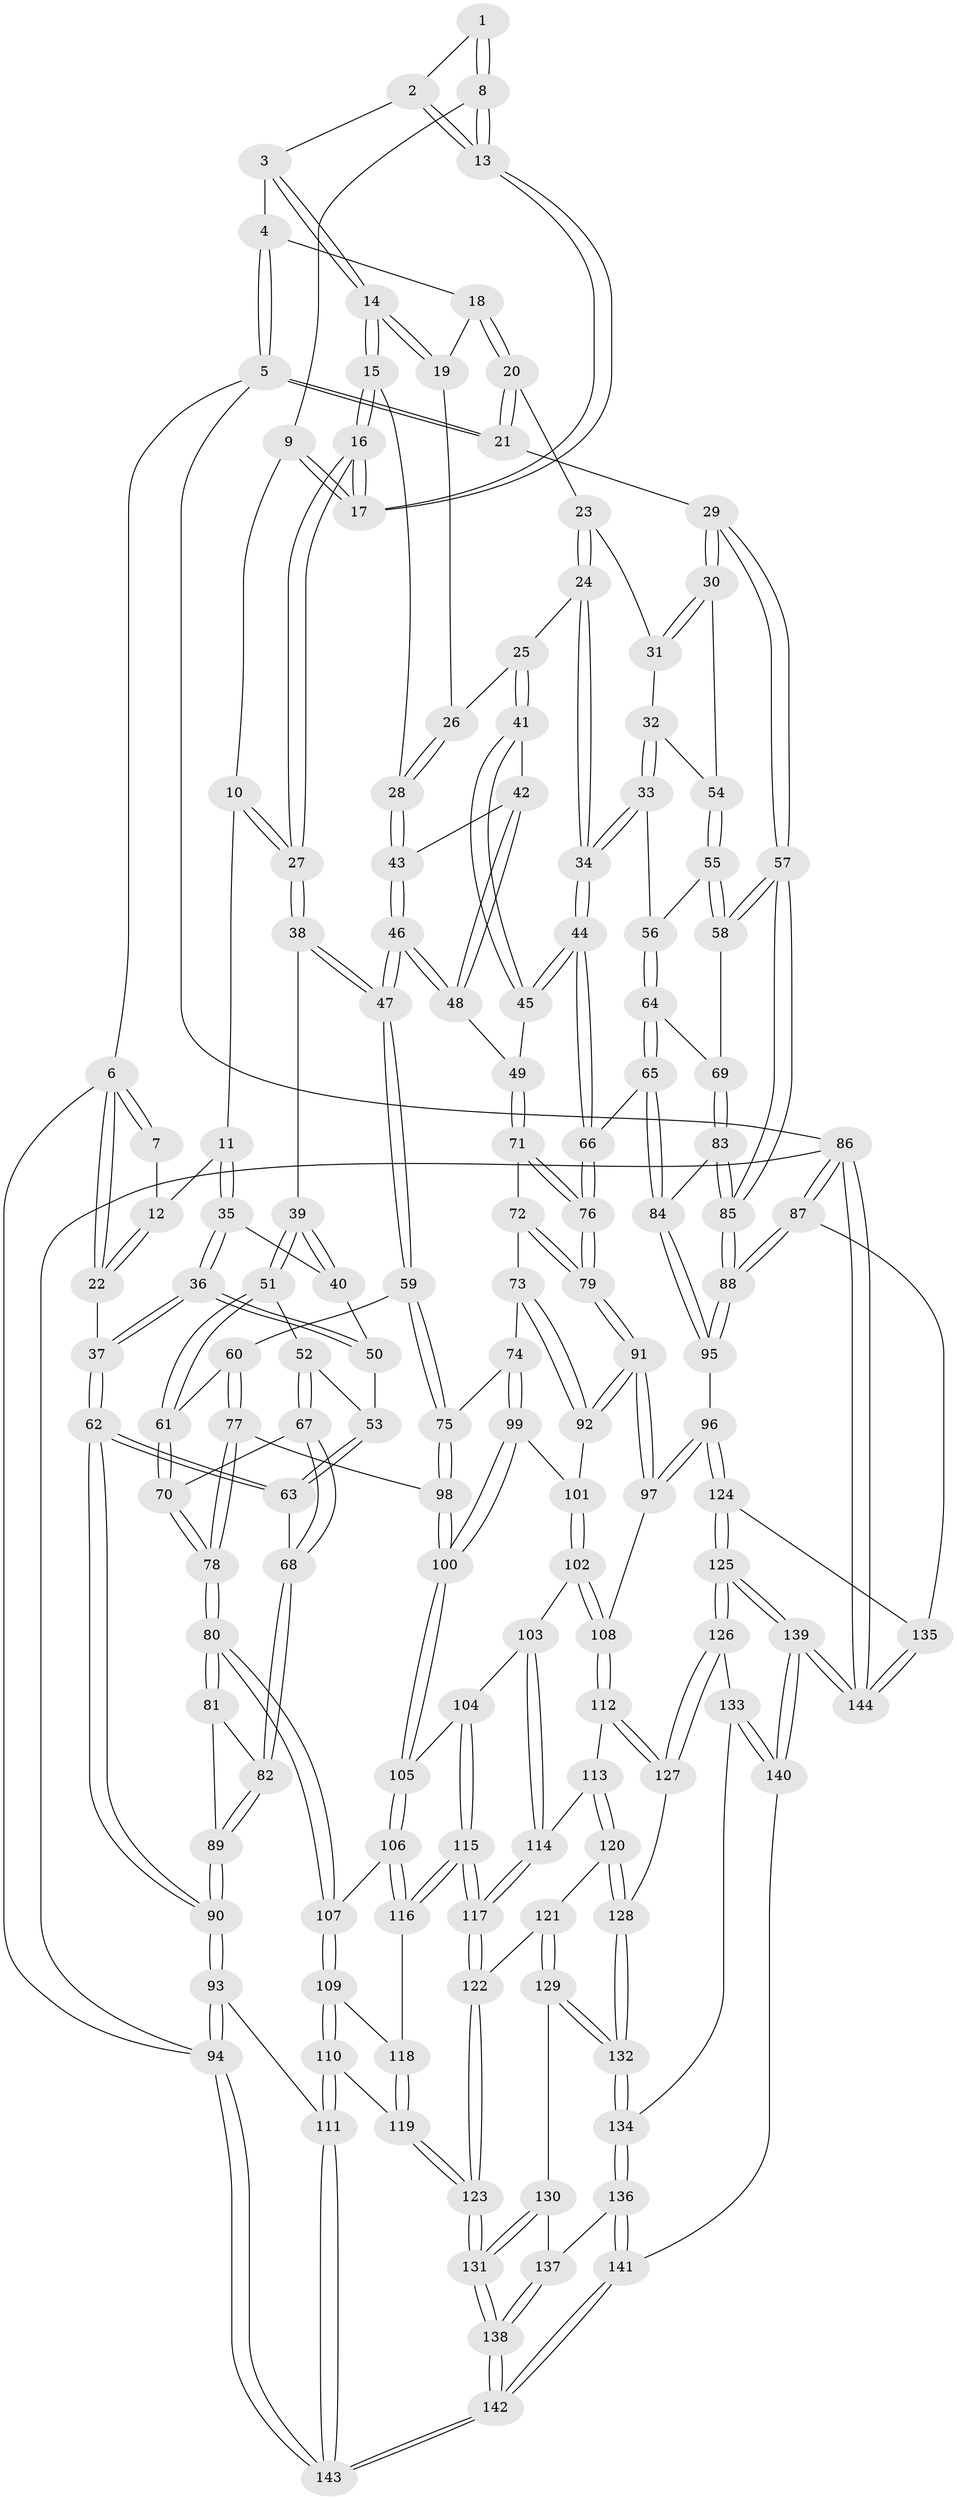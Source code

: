 // coarse degree distribution, {1: 0.009900990099009901, 4: 0.07920792079207921, 3: 0.7524752475247525, 2: 0.06930693069306931, 5: 0.06930693069306931, 6: 0.019801980198019802}
// Generated by graph-tools (version 1.1) at 2025/54/03/04/25 22:54:12]
// undirected, 144 vertices, 357 edges
graph export_dot {
  node [color=gray90,style=filled];
  1 [pos="+0.31803724860513555+0"];
  2 [pos="+0.5073257059692281+0"];
  3 [pos="+0.7141743978425866+0"];
  4 [pos="+0.7524628782891977+0"];
  5 [pos="+1+0"];
  6 [pos="+0+0"];
  7 [pos="+0.02279027602300217+0"];
  8 [pos="+0.29145206562454834+0"];
  9 [pos="+0.28276262584071277+0.03620186831632344"];
  10 [pos="+0.2457477579152434+0.07317291434035886"];
  11 [pos="+0.15799814273328477+0.11951760213186179"];
  12 [pos="+0.1256760828423631+0.04997407122507252"];
  13 [pos="+0.45289818263530557+0.06128492333476527"];
  14 [pos="+0.5264399721813805+0.16547719017321538"];
  15 [pos="+0.5145672335608887+0.1804580360785722"];
  16 [pos="+0.4518013714076788+0.1683932701219721"];
  17 [pos="+0.4458454269130133+0.14904620738080623"];
  18 [pos="+0.7529601082708718+0"];
  19 [pos="+0.6807915961055708+0.07219255763879462"];
  20 [pos="+0.8248506774280213+0.13371902752228917"];
  21 [pos="+1+0.011988793983662538"];
  22 [pos="+0+0.08589661884587389"];
  23 [pos="+0.8238807674630223+0.14136656813421986"];
  24 [pos="+0.735021118888677+0.19587568091037122"];
  25 [pos="+0.7099980833862037+0.1880678173709689"];
  26 [pos="+0.6867963602877576+0.16292447204672972"];
  27 [pos="+0.3796966700418557+0.23337128545173422"];
  28 [pos="+0.518132778487453+0.18344087389693886"];
  29 [pos="+1+0.20677665164105155"];
  30 [pos="+1+0.23382603905845997"];
  31 [pos="+0.8273414139335914+0.14625559737208796"];
  32 [pos="+0.8694293264690681+0.2942922030152546"];
  33 [pos="+0.8100239381034727+0.3236799199721549"];
  34 [pos="+0.7684608437611646+0.3361013303736141"];
  35 [pos="+0.1489738265178059+0.14777360043420687"];
  36 [pos="+0+0.22327577804101"];
  37 [pos="+0+0.22373201008008187"];
  38 [pos="+0.36711839480365127+0.2501145871091445"];
  39 [pos="+0.2636320996656496+0.28104343280936145"];
  40 [pos="+0.1963156145183068+0.24146591342939674"];
  41 [pos="+0.6405356085530518+0.25977528215825374"];
  42 [pos="+0.550888103423222+0.22976310099188213"];
  43 [pos="+0.5439623749942151+0.22381545921748344"];
  44 [pos="+0.7413990682207837+0.36400956803451506"];
  45 [pos="+0.6992576881844141+0.35643298042432603"];
  46 [pos="+0.48388559015182186+0.412730399376656"];
  47 [pos="+0.4603138748591598+0.4265591602577529"];
  48 [pos="+0.598103561652195+0.38374168550835314"];
  49 [pos="+0.6074443795899278+0.38579535223986294"];
  50 [pos="+0.11156477751348433+0.3094979394216976"];
  51 [pos="+0.25362655204392465+0.35984277096773865"];
  52 [pos="+0.21061792518945766+0.37875891063854455"];
  53 [pos="+0.10266114600629686+0.3718691237150864"];
  54 [pos="+0.8814691555148633+0.29539788411117074"];
  55 [pos="+0.9232957475887007+0.4026484751018803"];
  56 [pos="+0.8736984349107627+0.41090679006844977"];
  57 [pos="+1+0.3790214695082302"];
  58 [pos="+0.9519236858497123+0.42978175819412484"];
  59 [pos="+0.45556918316599365+0.4401154331881525"];
  60 [pos="+0.31784765455267816+0.4320227737238667"];
  61 [pos="+0.25428998717489226+0.361871818554107"];
  62 [pos="+0+0.32958726397456234"];
  63 [pos="+0.08429046721458937+0.408287535386627"];
  64 [pos="+0.8343407350701761+0.4726928964116791"];
  65 [pos="+0.8045247030377708+0.4783293397181764"];
  66 [pos="+0.758660487596757+0.445428556692438"];
  67 [pos="+0.11853561118921836+0.4624155269338369"];
  68 [pos="+0.11003366077632569+0.4647182164464416"];
  69 [pos="+0.9152142141077078+0.48131524156091726"];
  70 [pos="+0.21912891405510473+0.47041036153549315"];
  71 [pos="+0.6173330425970653+0.4542778441436112"];
  72 [pos="+0.5874063849291605+0.5002760982553027"];
  73 [pos="+0.5388483156611716+0.49752051234753447"];
  74 [pos="+0.4601086297346987+0.4674259050584067"];
  75 [pos="+0.4577151469832765+0.46095809283165795"];
  76 [pos="+0.694986805161972+0.5089246884511107"];
  77 [pos="+0.27427916138232133+0.545004830199179"];
  78 [pos="+0.2644892606103953+0.5468367403250284"];
  79 [pos="+0.6609114992362688+0.5925312810015654"];
  80 [pos="+0.2033669651312468+0.6004279611948088"];
  81 [pos="+0.17277856449141757+0.5648028589664337"];
  82 [pos="+0.10783264725108253+0.47152649775176336"];
  83 [pos="+0.9410876917266495+0.5607908736507624"];
  84 [pos="+0.8330004352138232+0.6478905013748059"];
  85 [pos="+1+0.5852291057183776"];
  86 [pos="+1+1"];
  87 [pos="+1+0.8455546080454635"];
  88 [pos="+1+0.6748577914247643"];
  89 [pos="+0.005492990990756285+0.5554972284920763"];
  90 [pos="+0+0.7041522267735585"];
  91 [pos="+0.6588865819658692+0.6361272321463536"];
  92 [pos="+0.5787803262590618+0.593787137765876"];
  93 [pos="+0+0.7548770129261437"];
  94 [pos="+0+1"];
  95 [pos="+0.8086034561481048+0.7057171271548206"];
  96 [pos="+0.7958834561821054+0.7188673870419081"];
  97 [pos="+0.6601325506502737+0.6398923895724009"];
  98 [pos="+0.2835534686586305+0.5478108031364632"];
  99 [pos="+0.45752352459235063+0.51026000702169"];
  100 [pos="+0.3703029197227474+0.6141475937565263"];
  101 [pos="+0.49381899813351376+0.5763996822838475"];
  102 [pos="+0.48020042067954444+0.6452097755132925"];
  103 [pos="+0.3860754213340898+0.6404647480120603"];
  104 [pos="+0.3804049627692345+0.6375002173649484"];
  105 [pos="+0.3721337354339893+0.6239745070415775"];
  106 [pos="+0.27831802980583364+0.6706271048840767"];
  107 [pos="+0.19551453474816038+0.6235074141925705"];
  108 [pos="+0.5344455919017748+0.7217095582317846"];
  109 [pos="+0.17486150003317413+0.6448402622386372"];
  110 [pos="+0.007622987246549533+0.7581832794731834"];
  111 [pos="+0.0005397591403602781+0.7584872548613537"];
  112 [pos="+0.5321385524176996+0.7267060204292045"];
  113 [pos="+0.4489789966300826+0.7277674073649596"];
  114 [pos="+0.422234057901657+0.7100136985171677"];
  115 [pos="+0.3308271171056393+0.7497144823377699"];
  116 [pos="+0.3022799575370477+0.7288634272253779"];
  117 [pos="+0.3339022719622505+0.7572768037664098"];
  118 [pos="+0.2509729140201727+0.7351784234209238"];
  119 [pos="+0.17553579320244264+0.8368700140131743"];
  120 [pos="+0.39096279616345264+0.7893928432788596"];
  121 [pos="+0.36622050321311417+0.792922236163169"];
  122 [pos="+0.33668118853318035+0.7737319153045576"];
  123 [pos="+0.21733774451958052+0.8686044421205829"];
  124 [pos="+0.7990220484088638+0.8035091871331561"];
  125 [pos="+0.7652258888470692+0.8393721396110335"];
  126 [pos="+0.6277720857752934+0.8630862717418366"];
  127 [pos="+0.5334179465540025+0.7735974168128996"];
  128 [pos="+0.4823466338076937+0.823768029407468"];
  129 [pos="+0.3757562777509054+0.8486428269059101"];
  130 [pos="+0.37177310867707175+0.8681233304416313"];
  131 [pos="+0.230696485928528+0.8994020602535041"];
  132 [pos="+0.4740826335746218+0.8554634485602486"];
  133 [pos="+0.616163812809407+0.8793679725379656"];
  134 [pos="+0.4751448954471536+0.9046487426643905"];
  135 [pos="+0.8129797899124462+0.8114432425451606"];
  136 [pos="+0.4622027808544189+0.9349302584783565"];
  137 [pos="+0.3744959570205177+0.8740559742490495"];
  138 [pos="+0.2764371869458841+1"];
  139 [pos="+0.7172020120082309+1"];
  140 [pos="+0.5275807687774485+1"];
  141 [pos="+0.4519746178035337+1"];
  142 [pos="+0.2817364069109871+1"];
  143 [pos="+0.28095200841882234+1"];
  144 [pos="+1+1"];
  1 -- 2;
  1 -- 8;
  1 -- 8;
  2 -- 3;
  2 -- 13;
  2 -- 13;
  3 -- 4;
  3 -- 14;
  3 -- 14;
  4 -- 5;
  4 -- 5;
  4 -- 18;
  5 -- 6;
  5 -- 21;
  5 -- 21;
  5 -- 86;
  6 -- 7;
  6 -- 7;
  6 -- 22;
  6 -- 22;
  6 -- 94;
  7 -- 12;
  8 -- 9;
  8 -- 13;
  8 -- 13;
  9 -- 10;
  9 -- 17;
  9 -- 17;
  10 -- 11;
  10 -- 27;
  10 -- 27;
  11 -- 12;
  11 -- 35;
  11 -- 35;
  12 -- 22;
  12 -- 22;
  13 -- 17;
  13 -- 17;
  14 -- 15;
  14 -- 15;
  14 -- 19;
  14 -- 19;
  15 -- 16;
  15 -- 16;
  15 -- 28;
  16 -- 17;
  16 -- 17;
  16 -- 27;
  16 -- 27;
  18 -- 19;
  18 -- 20;
  18 -- 20;
  19 -- 26;
  20 -- 21;
  20 -- 21;
  20 -- 23;
  21 -- 29;
  22 -- 37;
  23 -- 24;
  23 -- 24;
  23 -- 31;
  24 -- 25;
  24 -- 34;
  24 -- 34;
  25 -- 26;
  25 -- 41;
  25 -- 41;
  26 -- 28;
  26 -- 28;
  27 -- 38;
  27 -- 38;
  28 -- 43;
  28 -- 43;
  29 -- 30;
  29 -- 30;
  29 -- 57;
  29 -- 57;
  30 -- 31;
  30 -- 31;
  30 -- 54;
  31 -- 32;
  32 -- 33;
  32 -- 33;
  32 -- 54;
  33 -- 34;
  33 -- 34;
  33 -- 56;
  34 -- 44;
  34 -- 44;
  35 -- 36;
  35 -- 36;
  35 -- 40;
  36 -- 37;
  36 -- 37;
  36 -- 50;
  36 -- 50;
  37 -- 62;
  37 -- 62;
  38 -- 39;
  38 -- 47;
  38 -- 47;
  39 -- 40;
  39 -- 40;
  39 -- 51;
  39 -- 51;
  40 -- 50;
  41 -- 42;
  41 -- 45;
  41 -- 45;
  42 -- 43;
  42 -- 48;
  42 -- 48;
  43 -- 46;
  43 -- 46;
  44 -- 45;
  44 -- 45;
  44 -- 66;
  44 -- 66;
  45 -- 49;
  46 -- 47;
  46 -- 47;
  46 -- 48;
  46 -- 48;
  47 -- 59;
  47 -- 59;
  48 -- 49;
  49 -- 71;
  49 -- 71;
  50 -- 53;
  51 -- 52;
  51 -- 61;
  51 -- 61;
  52 -- 53;
  52 -- 67;
  52 -- 67;
  53 -- 63;
  53 -- 63;
  54 -- 55;
  54 -- 55;
  55 -- 56;
  55 -- 58;
  55 -- 58;
  56 -- 64;
  56 -- 64;
  57 -- 58;
  57 -- 58;
  57 -- 85;
  57 -- 85;
  58 -- 69;
  59 -- 60;
  59 -- 75;
  59 -- 75;
  60 -- 61;
  60 -- 77;
  60 -- 77;
  61 -- 70;
  61 -- 70;
  62 -- 63;
  62 -- 63;
  62 -- 90;
  62 -- 90;
  63 -- 68;
  64 -- 65;
  64 -- 65;
  64 -- 69;
  65 -- 66;
  65 -- 84;
  65 -- 84;
  66 -- 76;
  66 -- 76;
  67 -- 68;
  67 -- 68;
  67 -- 70;
  68 -- 82;
  68 -- 82;
  69 -- 83;
  69 -- 83;
  70 -- 78;
  70 -- 78;
  71 -- 72;
  71 -- 76;
  71 -- 76;
  72 -- 73;
  72 -- 79;
  72 -- 79;
  73 -- 74;
  73 -- 92;
  73 -- 92;
  74 -- 75;
  74 -- 99;
  74 -- 99;
  75 -- 98;
  75 -- 98;
  76 -- 79;
  76 -- 79;
  77 -- 78;
  77 -- 78;
  77 -- 98;
  78 -- 80;
  78 -- 80;
  79 -- 91;
  79 -- 91;
  80 -- 81;
  80 -- 81;
  80 -- 107;
  80 -- 107;
  81 -- 82;
  81 -- 89;
  82 -- 89;
  82 -- 89;
  83 -- 84;
  83 -- 85;
  83 -- 85;
  84 -- 95;
  84 -- 95;
  85 -- 88;
  85 -- 88;
  86 -- 87;
  86 -- 87;
  86 -- 144;
  86 -- 144;
  86 -- 94;
  87 -- 88;
  87 -- 88;
  87 -- 135;
  88 -- 95;
  88 -- 95;
  89 -- 90;
  89 -- 90;
  90 -- 93;
  90 -- 93;
  91 -- 92;
  91 -- 92;
  91 -- 97;
  91 -- 97;
  92 -- 101;
  93 -- 94;
  93 -- 94;
  93 -- 111;
  94 -- 143;
  94 -- 143;
  95 -- 96;
  96 -- 97;
  96 -- 97;
  96 -- 124;
  96 -- 124;
  97 -- 108;
  98 -- 100;
  98 -- 100;
  99 -- 100;
  99 -- 100;
  99 -- 101;
  100 -- 105;
  100 -- 105;
  101 -- 102;
  101 -- 102;
  102 -- 103;
  102 -- 108;
  102 -- 108;
  103 -- 104;
  103 -- 114;
  103 -- 114;
  104 -- 105;
  104 -- 115;
  104 -- 115;
  105 -- 106;
  105 -- 106;
  106 -- 107;
  106 -- 116;
  106 -- 116;
  107 -- 109;
  107 -- 109;
  108 -- 112;
  108 -- 112;
  109 -- 110;
  109 -- 110;
  109 -- 118;
  110 -- 111;
  110 -- 111;
  110 -- 119;
  111 -- 143;
  111 -- 143;
  112 -- 113;
  112 -- 127;
  112 -- 127;
  113 -- 114;
  113 -- 120;
  113 -- 120;
  114 -- 117;
  114 -- 117;
  115 -- 116;
  115 -- 116;
  115 -- 117;
  115 -- 117;
  116 -- 118;
  117 -- 122;
  117 -- 122;
  118 -- 119;
  118 -- 119;
  119 -- 123;
  119 -- 123;
  120 -- 121;
  120 -- 128;
  120 -- 128;
  121 -- 122;
  121 -- 129;
  121 -- 129;
  122 -- 123;
  122 -- 123;
  123 -- 131;
  123 -- 131;
  124 -- 125;
  124 -- 125;
  124 -- 135;
  125 -- 126;
  125 -- 126;
  125 -- 139;
  125 -- 139;
  126 -- 127;
  126 -- 127;
  126 -- 133;
  127 -- 128;
  128 -- 132;
  128 -- 132;
  129 -- 130;
  129 -- 132;
  129 -- 132;
  130 -- 131;
  130 -- 131;
  130 -- 137;
  131 -- 138;
  131 -- 138;
  132 -- 134;
  132 -- 134;
  133 -- 134;
  133 -- 140;
  133 -- 140;
  134 -- 136;
  134 -- 136;
  135 -- 144;
  135 -- 144;
  136 -- 137;
  136 -- 141;
  136 -- 141;
  137 -- 138;
  137 -- 138;
  138 -- 142;
  138 -- 142;
  139 -- 140;
  139 -- 140;
  139 -- 144;
  139 -- 144;
  140 -- 141;
  141 -- 142;
  141 -- 142;
  142 -- 143;
  142 -- 143;
}
